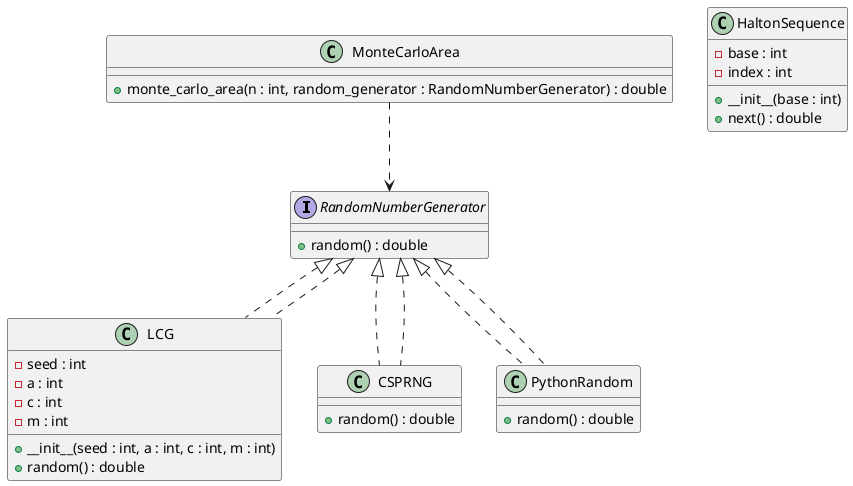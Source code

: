 @startuml
 
interface RandomNumberGenerator {
    + random() : double
}
 
class LCG implements RandomNumberGenerator {
    - seed : int
    - a : int
    - c : int
    - m : int
    + __init__(seed : int, a : int, c : int, m : int)
    + random() : double
}
 
class CSPRNG implements RandomNumberGenerator {
    + random() : double
}
 
class PythonRandom implements RandomNumberGenerator {
    + random() : double
}
 
class HaltonSequence {
    - base : int
    - index : int
    + __init__(base : int)
    + next() : double
}
 
class MonteCarloArea {
    + monte_carlo_area(n : int, random_generator : RandomNumberGenerator) : double
}
 
RandomNumberGenerator <|.. LCG
RandomNumberGenerator <|.. CSPRNG
RandomNumberGenerator <|.. PythonRandom
 
MonteCarloArea ..> RandomNumberGenerator
 
@enduml